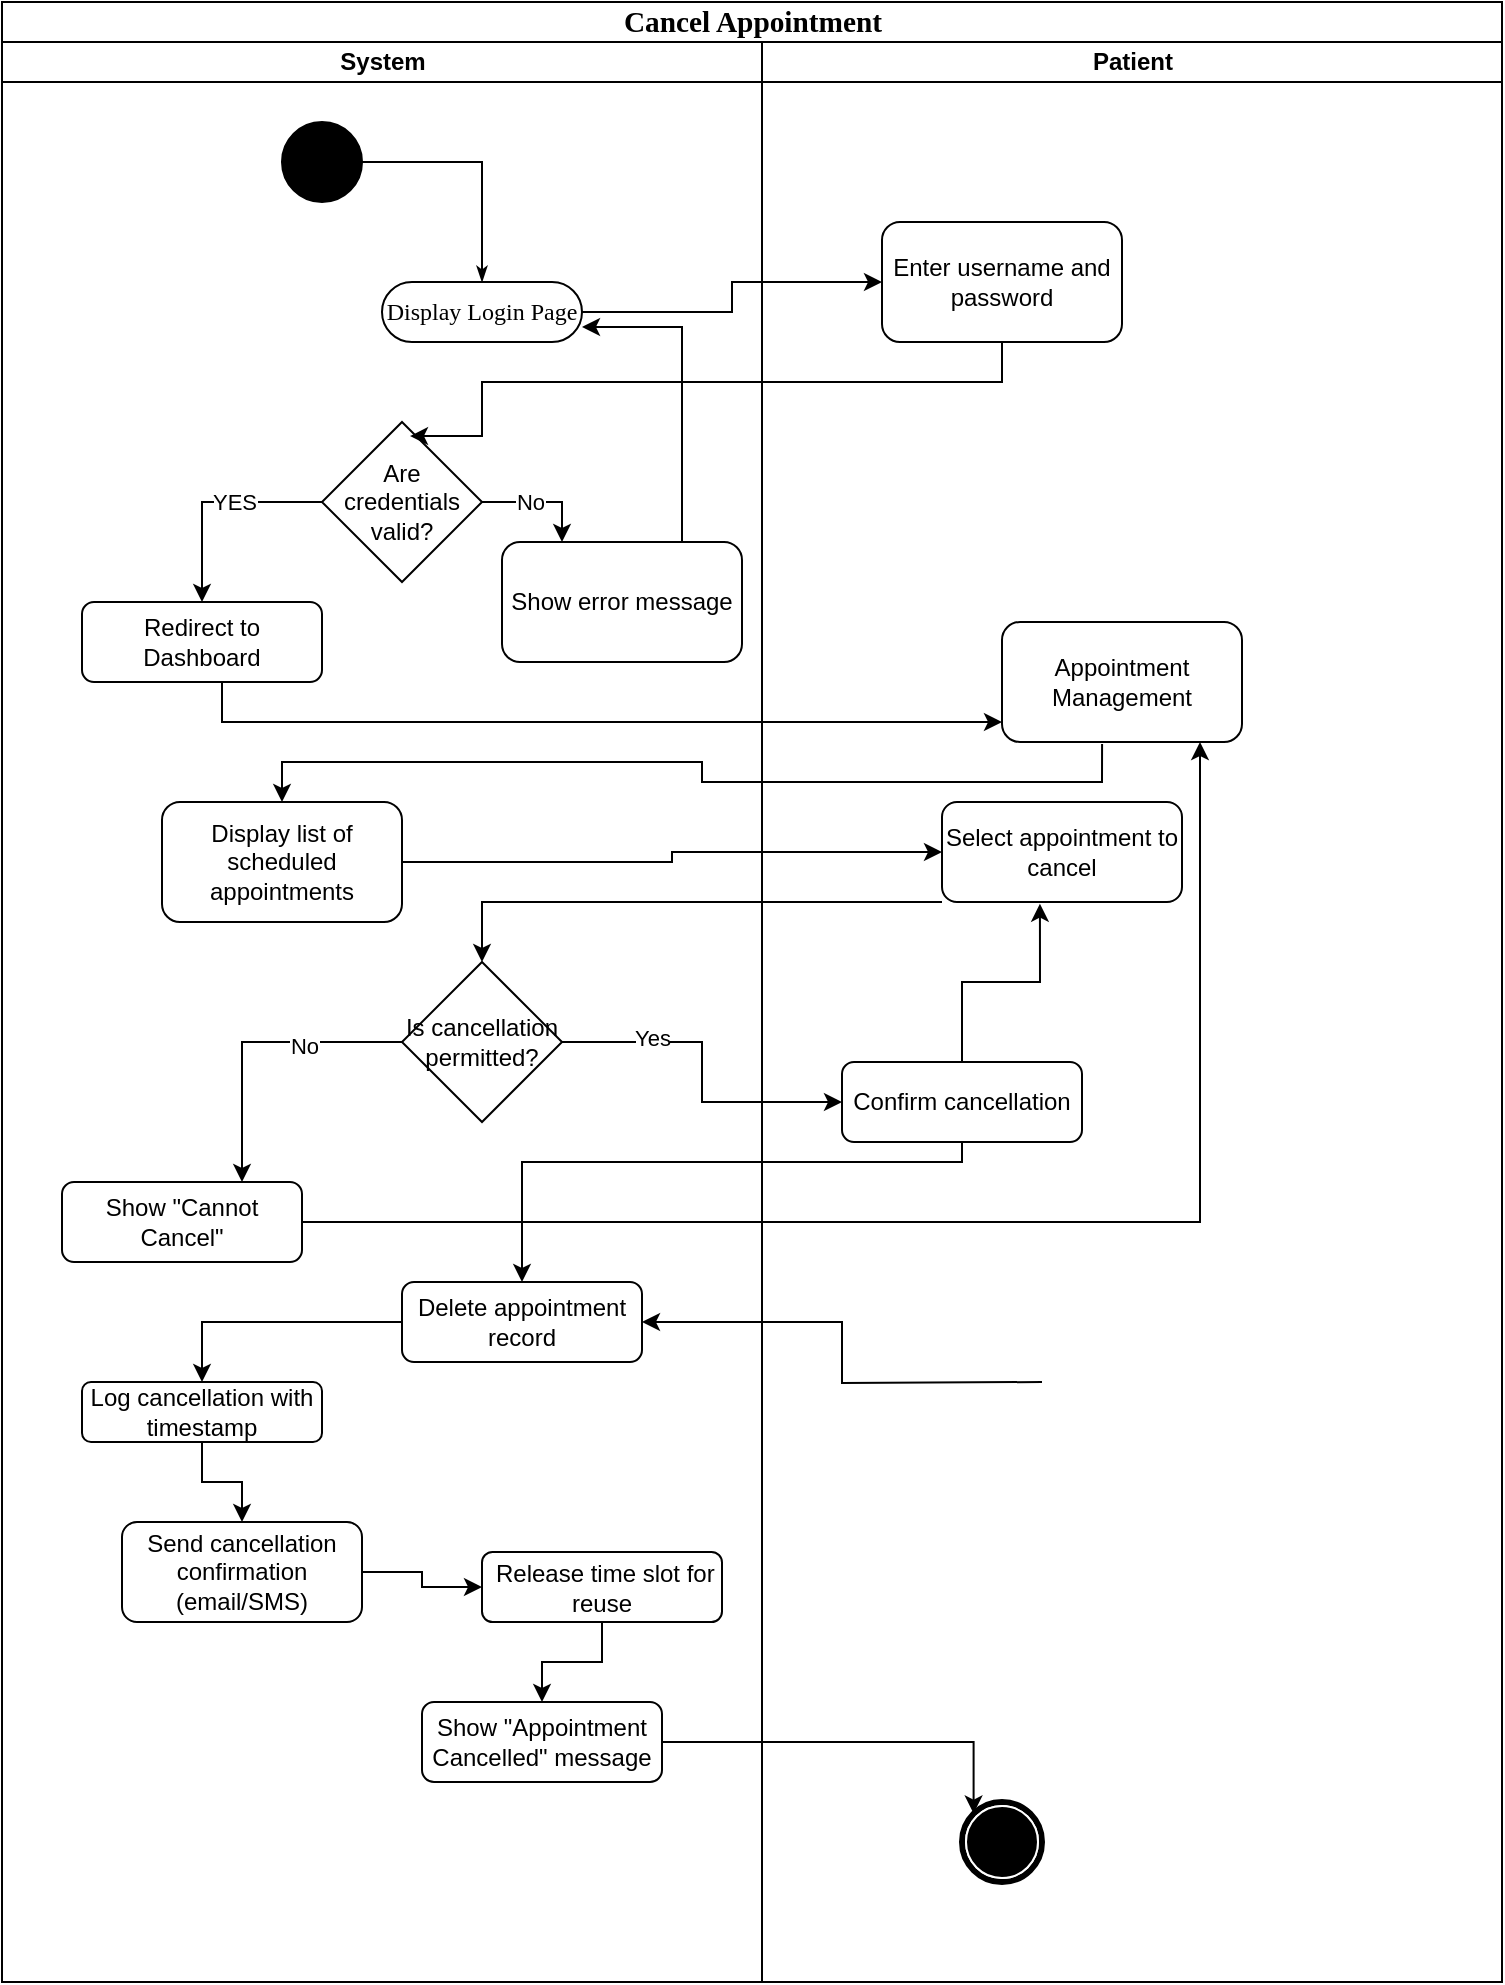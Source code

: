 <mxfile version="26.2.14">
  <diagram name="Page-1" id="0783ab3e-0a74-02c8-0abd-f7b4e66b4bec">
    <mxGraphModel dx="1426" dy="777" grid="1" gridSize="10" guides="1" tooltips="1" connect="1" arrows="1" fold="1" page="1" pageScale="1" pageWidth="850" pageHeight="1100" background="none" math="0" shadow="0">
      <root>
        <mxCell id="0" />
        <mxCell id="1" parent="0" />
        <mxCell id="1c1d494c118603dd-1" value="&lt;span style=&quot;font-size:11.0pt;line-height:107%;&lt;br/&gt;font-family:&amp;quot;Arial&amp;quot;,sans-serif;mso-fareast-font-family:Calibri;mso-fareast-theme-font:&lt;br/&gt;minor-latin;mso-ansi-language:EN-US;mso-fareast-language:EN-US;mso-bidi-language:&lt;br/&gt;AR-SA&quot;&gt;Cancel Appointment &lt;/span&gt;" style="swimlane;html=1;childLayout=stackLayout;startSize=20;rounded=0;shadow=0;comic=0;labelBackgroundColor=none;strokeWidth=1;fontFamily=Verdana;fontSize=12;align=center;" parent="1" vertex="1">
          <mxGeometry x="40" y="20" width="750" height="990" as="geometry" />
        </mxCell>
        <mxCell id="1c1d494c118603dd-2" value="System" style="swimlane;html=1;startSize=20;" parent="1c1d494c118603dd-1" vertex="1">
          <mxGeometry y="20" width="380" height="970" as="geometry" />
        </mxCell>
        <mxCell id="E_MisQqpZ38DkiACrcF2-5" value="" style="ellipse;whiteSpace=wrap;html=1;rounded=0;shadow=0;comic=0;labelBackgroundColor=none;strokeWidth=1;fillColor=#000000;fontFamily=Verdana;fontSize=12;align=center;" vertex="1" parent="1c1d494c118603dd-2">
          <mxGeometry x="140" y="40" width="40" height="40" as="geometry" />
        </mxCell>
        <mxCell id="E_MisQqpZ38DkiACrcF2-6" value="Display Login Page" style="rounded=1;whiteSpace=wrap;html=1;shadow=0;comic=0;labelBackgroundColor=none;strokeWidth=1;fontFamily=Verdana;fontSize=12;align=center;arcSize=50;" vertex="1" parent="1c1d494c118603dd-2">
          <mxGeometry x="190" y="120" width="100" height="30" as="geometry" />
        </mxCell>
        <mxCell id="E_MisQqpZ38DkiACrcF2-4" style="edgeStyle=orthogonalEdgeStyle;rounded=0;html=1;labelBackgroundColor=none;startArrow=none;startFill=0;startSize=5;endArrow=classicThin;endFill=1;endSize=5;jettySize=auto;orthogonalLoop=1;strokeWidth=1;fontFamily=Verdana;fontSize=12" edge="1" parent="1c1d494c118603dd-2" source="E_MisQqpZ38DkiACrcF2-5" target="E_MisQqpZ38DkiACrcF2-6">
          <mxGeometry relative="1" as="geometry" />
        </mxCell>
        <mxCell id="E_MisQqpZ38DkiACrcF2-34" value="Are credentials valid?" style="rhombus;whiteSpace=wrap;html=1;" vertex="1" parent="1c1d494c118603dd-2">
          <mxGeometry x="160" y="190" width="80" height="80" as="geometry" />
        </mxCell>
        <mxCell id="E_MisQqpZ38DkiACrcF2-37" value="Redirect to Dashboard" style="rounded=1;whiteSpace=wrap;html=1;" vertex="1" parent="1c1d494c118603dd-2">
          <mxGeometry x="40" y="280" width="120" height="40" as="geometry" />
        </mxCell>
        <mxCell id="E_MisQqpZ38DkiACrcF2-36" style="edgeStyle=orthogonalEdgeStyle;rounded=0;orthogonalLoop=1;jettySize=auto;html=1;exitX=0;exitY=0.5;exitDx=0;exitDy=0;" edge="1" parent="1c1d494c118603dd-2" source="E_MisQqpZ38DkiACrcF2-34" target="E_MisQqpZ38DkiACrcF2-37">
          <mxGeometry relative="1" as="geometry">
            <mxPoint x="240" y="340" as="targetPoint" />
          </mxGeometry>
        </mxCell>
        <mxCell id="E_MisQqpZ38DkiACrcF2-38" value="YES" style="edgeLabel;html=1;align=center;verticalAlign=middle;resizable=0;points=[];" vertex="1" connectable="0" parent="E_MisQqpZ38DkiACrcF2-36">
          <mxGeometry x="-0.2" relative="1" as="geometry">
            <mxPoint as="offset" />
          </mxGeometry>
        </mxCell>
        <mxCell id="E_MisQqpZ38DkiACrcF2-42" style="edgeStyle=orthogonalEdgeStyle;rounded=0;orthogonalLoop=1;jettySize=auto;html=1;entryX=1;entryY=0.75;entryDx=0;entryDy=0;exitX=0.75;exitY=0;exitDx=0;exitDy=0;" edge="1" parent="1c1d494c118603dd-2" source="E_MisQqpZ38DkiACrcF2-40" target="E_MisQqpZ38DkiACrcF2-6">
          <mxGeometry relative="1" as="geometry">
            <Array as="points">
              <mxPoint x="340" y="143" />
            </Array>
          </mxGeometry>
        </mxCell>
        <mxCell id="E_MisQqpZ38DkiACrcF2-40" value="Show error message" style="rounded=1;whiteSpace=wrap;html=1;" vertex="1" parent="1c1d494c118603dd-2">
          <mxGeometry x="250" y="250" width="120" height="60" as="geometry" />
        </mxCell>
        <mxCell id="E_MisQqpZ38DkiACrcF2-39" style="edgeStyle=orthogonalEdgeStyle;rounded=0;orthogonalLoop=1;jettySize=auto;html=1;entryX=0.25;entryY=0;entryDx=0;entryDy=0;" edge="1" parent="1c1d494c118603dd-2" source="E_MisQqpZ38DkiACrcF2-34" target="E_MisQqpZ38DkiACrcF2-40">
          <mxGeometry relative="1" as="geometry">
            <mxPoint x="260" y="340" as="targetPoint" />
          </mxGeometry>
        </mxCell>
        <mxCell id="E_MisQqpZ38DkiACrcF2-41" value="No" style="edgeLabel;html=1;align=center;verticalAlign=middle;resizable=0;points=[];" vertex="1" connectable="0" parent="E_MisQqpZ38DkiACrcF2-39">
          <mxGeometry x="-0.2" relative="1" as="geometry">
            <mxPoint as="offset" />
          </mxGeometry>
        </mxCell>
        <mxCell id="E_MisQqpZ38DkiACrcF2-46" value="Display list of scheduled appointments" style="rounded=1;whiteSpace=wrap;html=1;" vertex="1" parent="1c1d494c118603dd-2">
          <mxGeometry x="80" y="380" width="120" height="60" as="geometry" />
        </mxCell>
        <mxCell id="E_MisQqpZ38DkiACrcF2-75" value="Is cancellation permitted?" style="rhombus;whiteSpace=wrap;html=1;" vertex="1" parent="1c1d494c118603dd-2">
          <mxGeometry x="200" y="460" width="80" height="80" as="geometry" />
        </mxCell>
        <mxCell id="E_MisQqpZ38DkiACrcF2-78" value="Show &quot;Cannot Cancel&quot;" style="rounded=1;whiteSpace=wrap;html=1;" vertex="1" parent="1c1d494c118603dd-2">
          <mxGeometry x="30" y="570" width="120" height="40" as="geometry" />
        </mxCell>
        <mxCell id="E_MisQqpZ38DkiACrcF2-77" style="edgeStyle=orthogonalEdgeStyle;rounded=0;orthogonalLoop=1;jettySize=auto;html=1;entryX=0.75;entryY=0;entryDx=0;entryDy=0;" edge="1" parent="1c1d494c118603dd-2" source="E_MisQqpZ38DkiACrcF2-75" target="E_MisQqpZ38DkiACrcF2-78">
          <mxGeometry relative="1" as="geometry">
            <mxPoint x="160" y="680" as="targetPoint" />
          </mxGeometry>
        </mxCell>
        <mxCell id="E_MisQqpZ38DkiACrcF2-79" value="No" style="edgeLabel;html=1;align=center;verticalAlign=middle;resizable=0;points=[];" vertex="1" connectable="0" parent="E_MisQqpZ38DkiACrcF2-77">
          <mxGeometry x="-0.343" y="2" relative="1" as="geometry">
            <mxPoint as="offset" />
          </mxGeometry>
        </mxCell>
        <mxCell id="E_MisQqpZ38DkiACrcF2-86" value="Delete appointment record" style="rounded=1;whiteSpace=wrap;html=1;" vertex="1" parent="1c1d494c118603dd-2">
          <mxGeometry x="200" y="620" width="120" height="40" as="geometry" />
        </mxCell>
        <mxCell id="E_MisQqpZ38DkiACrcF2-91" value="Send cancellation confirmation (email/SMS)" style="rounded=1;whiteSpace=wrap;html=1;" vertex="1" parent="1c1d494c118603dd-2">
          <mxGeometry x="60" y="740" width="120" height="50" as="geometry" />
        </mxCell>
        <mxCell id="E_MisQqpZ38DkiACrcF2-93" value="&amp;nbsp;Release time slot for reuse" style="rounded=1;whiteSpace=wrap;html=1;" vertex="1" parent="1c1d494c118603dd-2">
          <mxGeometry x="240" y="755" width="120" height="35" as="geometry" />
        </mxCell>
        <mxCell id="E_MisQqpZ38DkiACrcF2-92" style="edgeStyle=orthogonalEdgeStyle;rounded=0;orthogonalLoop=1;jettySize=auto;html=1;" edge="1" parent="1c1d494c118603dd-2" source="E_MisQqpZ38DkiACrcF2-91" target="E_MisQqpZ38DkiACrcF2-93">
          <mxGeometry relative="1" as="geometry">
            <mxPoint x="210" y="835" as="targetPoint" />
          </mxGeometry>
        </mxCell>
        <mxCell id="E_MisQqpZ38DkiACrcF2-95" value="Show &quot;Appointment Cancelled&quot; message" style="rounded=1;whiteSpace=wrap;html=1;" vertex="1" parent="1c1d494c118603dd-2">
          <mxGeometry x="210" y="830" width="120" height="40" as="geometry" />
        </mxCell>
        <mxCell id="E_MisQqpZ38DkiACrcF2-94" style="edgeStyle=orthogonalEdgeStyle;rounded=0;orthogonalLoop=1;jettySize=auto;html=1;" edge="1" parent="1c1d494c118603dd-2" source="E_MisQqpZ38DkiACrcF2-93" target="E_MisQqpZ38DkiACrcF2-95">
          <mxGeometry relative="1" as="geometry">
            <mxPoint x="270" y="900" as="targetPoint" />
          </mxGeometry>
        </mxCell>
        <mxCell id="E_MisQqpZ38DkiACrcF2-89" value="Log cancellation with timestamp" style="rounded=1;whiteSpace=wrap;html=1;" vertex="1" parent="1c1d494c118603dd-2">
          <mxGeometry x="40" y="670" width="120" height="30" as="geometry" />
        </mxCell>
        <mxCell id="E_MisQqpZ38DkiACrcF2-88" style="edgeStyle=orthogonalEdgeStyle;rounded=0;orthogonalLoop=1;jettySize=auto;html=1;" edge="1" parent="1c1d494c118603dd-2" source="E_MisQqpZ38DkiACrcF2-86" target="E_MisQqpZ38DkiACrcF2-89">
          <mxGeometry relative="1" as="geometry">
            <mxPoint x="120" y="750" as="targetPoint" />
          </mxGeometry>
        </mxCell>
        <mxCell id="E_MisQqpZ38DkiACrcF2-90" style="edgeStyle=orthogonalEdgeStyle;rounded=0;orthogonalLoop=1;jettySize=auto;html=1;" edge="1" parent="1c1d494c118603dd-2" source="E_MisQqpZ38DkiACrcF2-89" target="E_MisQqpZ38DkiACrcF2-91">
          <mxGeometry relative="1" as="geometry">
            <mxPoint x="120" y="810" as="targetPoint" />
          </mxGeometry>
        </mxCell>
        <mxCell id="E_MisQqpZ38DkiACrcF2-3" value="Patient" style="swimlane;html=1;startSize=20;" vertex="1" parent="1c1d494c118603dd-1">
          <mxGeometry x="380" y="20" width="370" height="970" as="geometry" />
        </mxCell>
        <mxCell id="E_MisQqpZ38DkiACrcF2-20" value="" style="shape=mxgraph.bpmn.shape;html=1;verticalLabelPosition=bottom;labelBackgroundColor=#ffffff;verticalAlign=top;perimeter=ellipsePerimeter;outline=end;symbol=terminate;rounded=0;shadow=0;comic=0;strokeWidth=1;fontFamily=Verdana;fontSize=12;align=center;" vertex="1" parent="E_MisQqpZ38DkiACrcF2-3">
          <mxGeometry x="100" y="880" width="40" height="40" as="geometry" />
        </mxCell>
        <mxCell id="E_MisQqpZ38DkiACrcF2-33" value="Enter username and password" style="rounded=1;whiteSpace=wrap;html=1;" vertex="1" parent="E_MisQqpZ38DkiACrcF2-3">
          <mxGeometry x="60" y="90" width="120" height="60" as="geometry" />
        </mxCell>
        <mxCell id="E_MisQqpZ38DkiACrcF2-44" value="Appointment Management" style="rounded=1;whiteSpace=wrap;html=1;" vertex="1" parent="E_MisQqpZ38DkiACrcF2-3">
          <mxGeometry x="120" y="290" width="120" height="60" as="geometry" />
        </mxCell>
        <mxCell id="E_MisQqpZ38DkiACrcF2-48" value="Select appointment to cancel" style="rounded=1;whiteSpace=wrap;html=1;" vertex="1" parent="E_MisQqpZ38DkiACrcF2-3">
          <mxGeometry x="90" y="380" width="120" height="50" as="geometry" />
        </mxCell>
        <mxCell id="E_MisQqpZ38DkiACrcF2-81" value="Confirm cancellation" style="rounded=1;whiteSpace=wrap;html=1;" vertex="1" parent="E_MisQqpZ38DkiACrcF2-3">
          <mxGeometry x="40" y="510" width="120" height="40" as="geometry" />
        </mxCell>
        <mxCell id="E_MisQqpZ38DkiACrcF2-82" style="edgeStyle=orthogonalEdgeStyle;rounded=0;orthogonalLoop=1;jettySize=auto;html=1;entryX=0.408;entryY=1.017;entryDx=0;entryDy=0;entryPerimeter=0;" edge="1" parent="E_MisQqpZ38DkiACrcF2-3" source="E_MisQqpZ38DkiACrcF2-81" target="E_MisQqpZ38DkiACrcF2-48">
          <mxGeometry relative="1" as="geometry" />
        </mxCell>
        <mxCell id="E_MisQqpZ38DkiACrcF2-32" style="edgeStyle=orthogonalEdgeStyle;rounded=0;orthogonalLoop=1;jettySize=auto;html=1;" edge="1" parent="1c1d494c118603dd-1" source="E_MisQqpZ38DkiACrcF2-6" target="E_MisQqpZ38DkiACrcF2-33">
          <mxGeometry relative="1" as="geometry">
            <mxPoint x="420" y="155" as="targetPoint" />
          </mxGeometry>
        </mxCell>
        <mxCell id="E_MisQqpZ38DkiACrcF2-35" style="edgeStyle=orthogonalEdgeStyle;rounded=0;orthogonalLoop=1;jettySize=auto;html=1;entryX=0.55;entryY=0.088;entryDx=0;entryDy=0;entryPerimeter=0;" edge="1" parent="1c1d494c118603dd-1" source="E_MisQqpZ38DkiACrcF2-33" target="E_MisQqpZ38DkiACrcF2-34">
          <mxGeometry relative="1" as="geometry">
            <Array as="points">
              <mxPoint x="500" y="190" />
              <mxPoint x="240" y="190" />
              <mxPoint x="240" y="217" />
            </Array>
          </mxGeometry>
        </mxCell>
        <mxCell id="E_MisQqpZ38DkiACrcF2-43" style="edgeStyle=orthogonalEdgeStyle;rounded=0;orthogonalLoop=1;jettySize=auto;html=1;exitX=0.5;exitY=1;exitDx=0;exitDy=0;" edge="1" parent="1c1d494c118603dd-1" source="E_MisQqpZ38DkiACrcF2-37" target="E_MisQqpZ38DkiACrcF2-44">
          <mxGeometry relative="1" as="geometry">
            <mxPoint x="490" y="420" as="targetPoint" />
            <Array as="points">
              <mxPoint x="110" y="340" />
              <mxPoint x="110" y="360" />
              <mxPoint x="550" y="360" />
            </Array>
          </mxGeometry>
        </mxCell>
        <mxCell id="E_MisQqpZ38DkiACrcF2-45" style="edgeStyle=orthogonalEdgeStyle;rounded=0;orthogonalLoop=1;jettySize=auto;html=1;exitX=0.417;exitY=1.017;exitDx=0;exitDy=0;exitPerimeter=0;" edge="1" parent="1c1d494c118603dd-1" source="E_MisQqpZ38DkiACrcF2-44" target="E_MisQqpZ38DkiACrcF2-46">
          <mxGeometry relative="1" as="geometry">
            <mxPoint x="170" y="490" as="targetPoint" />
          </mxGeometry>
        </mxCell>
        <mxCell id="E_MisQqpZ38DkiACrcF2-47" style="edgeStyle=orthogonalEdgeStyle;rounded=0;orthogonalLoop=1;jettySize=auto;html=1;" edge="1" parent="1c1d494c118603dd-1" source="E_MisQqpZ38DkiACrcF2-46" target="E_MisQqpZ38DkiACrcF2-48">
          <mxGeometry relative="1" as="geometry">
            <mxPoint x="460" y="510" as="targetPoint" />
          </mxGeometry>
        </mxCell>
        <mxCell id="E_MisQqpZ38DkiACrcF2-87" style="edgeStyle=orthogonalEdgeStyle;rounded=0;orthogonalLoop=1;jettySize=auto;html=1;entryX=1;entryY=0.5;entryDx=0;entryDy=0;exitX=0.5;exitY=1;exitDx=0;exitDy=0;" edge="1" parent="1c1d494c118603dd-1" target="E_MisQqpZ38DkiACrcF2-86">
          <mxGeometry relative="1" as="geometry">
            <mxPoint x="520" y="690" as="sourcePoint" />
          </mxGeometry>
        </mxCell>
        <mxCell id="E_MisQqpZ38DkiACrcF2-96" style="edgeStyle=orthogonalEdgeStyle;rounded=0;orthogonalLoop=1;jettySize=auto;html=1;entryX=0.145;entryY=0.145;entryDx=0;entryDy=0;entryPerimeter=0;" edge="1" parent="1c1d494c118603dd-1" source="E_MisQqpZ38DkiACrcF2-95" target="E_MisQqpZ38DkiACrcF2-20">
          <mxGeometry relative="1" as="geometry" />
        </mxCell>
        <mxCell id="E_MisQqpZ38DkiACrcF2-97" style="edgeStyle=orthogonalEdgeStyle;rounded=0;orthogonalLoop=1;jettySize=auto;html=1;entryX=0.5;entryY=0;entryDx=0;entryDy=0;" edge="1" parent="1c1d494c118603dd-1" source="E_MisQqpZ38DkiACrcF2-48" target="E_MisQqpZ38DkiACrcF2-75">
          <mxGeometry relative="1" as="geometry">
            <Array as="points">
              <mxPoint x="240" y="450" />
            </Array>
          </mxGeometry>
        </mxCell>
        <mxCell id="E_MisQqpZ38DkiACrcF2-80" style="edgeStyle=orthogonalEdgeStyle;rounded=0;orthogonalLoop=1;jettySize=auto;html=1;" edge="1" parent="1c1d494c118603dd-1" source="E_MisQqpZ38DkiACrcF2-75" target="E_MisQqpZ38DkiACrcF2-81">
          <mxGeometry relative="1" as="geometry">
            <mxPoint x="250" y="630" as="targetPoint" />
          </mxGeometry>
        </mxCell>
        <mxCell id="E_MisQqpZ38DkiACrcF2-98" value="Yes" style="edgeLabel;html=1;align=center;verticalAlign=middle;resizable=0;points=[];" vertex="1" connectable="0" parent="E_MisQqpZ38DkiACrcF2-80">
          <mxGeometry x="-0.471" y="2" relative="1" as="geometry">
            <mxPoint as="offset" />
          </mxGeometry>
        </mxCell>
        <mxCell id="E_MisQqpZ38DkiACrcF2-99" style="edgeStyle=orthogonalEdgeStyle;rounded=0;orthogonalLoop=1;jettySize=auto;html=1;entryX=0.825;entryY=1;entryDx=0;entryDy=0;entryPerimeter=0;" edge="1" parent="1c1d494c118603dd-1" source="E_MisQqpZ38DkiACrcF2-78" target="E_MisQqpZ38DkiACrcF2-44">
          <mxGeometry relative="1" as="geometry">
            <mxPoint x="600" y="380" as="targetPoint" />
          </mxGeometry>
        </mxCell>
        <mxCell id="E_MisQqpZ38DkiACrcF2-102" style="edgeStyle=orthogonalEdgeStyle;rounded=0;orthogonalLoop=1;jettySize=auto;html=1;entryX=0.5;entryY=0;entryDx=0;entryDy=0;" edge="1" parent="1c1d494c118603dd-1" source="E_MisQqpZ38DkiACrcF2-81" target="E_MisQqpZ38DkiACrcF2-86">
          <mxGeometry relative="1" as="geometry">
            <Array as="points">
              <mxPoint x="480" y="580" />
              <mxPoint x="260" y="580" />
            </Array>
          </mxGeometry>
        </mxCell>
      </root>
    </mxGraphModel>
  </diagram>
</mxfile>
